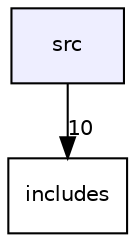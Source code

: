 digraph "src" {
  compound=true
  node [ fontsize="10", fontname="Helvetica"];
  edge [ labelfontsize="10", labelfontname="Helvetica"];
  dir_68267d1309a1af8e8297ef4c3efbcdba [shape=box, label="src", style="filled", fillcolor="#eeeeff", pencolor="black", URL="dir_68267d1309a1af8e8297ef4c3efbcdba.html"];
  dir_09e761304027c904456130627fd4dcf5 [shape=box label="includes" URL="dir_09e761304027c904456130627fd4dcf5.html"];
  dir_68267d1309a1af8e8297ef4c3efbcdba->dir_09e761304027c904456130627fd4dcf5 [headlabel="10", labeldistance=1.5 headhref="dir_000001_000000.html"];
}
